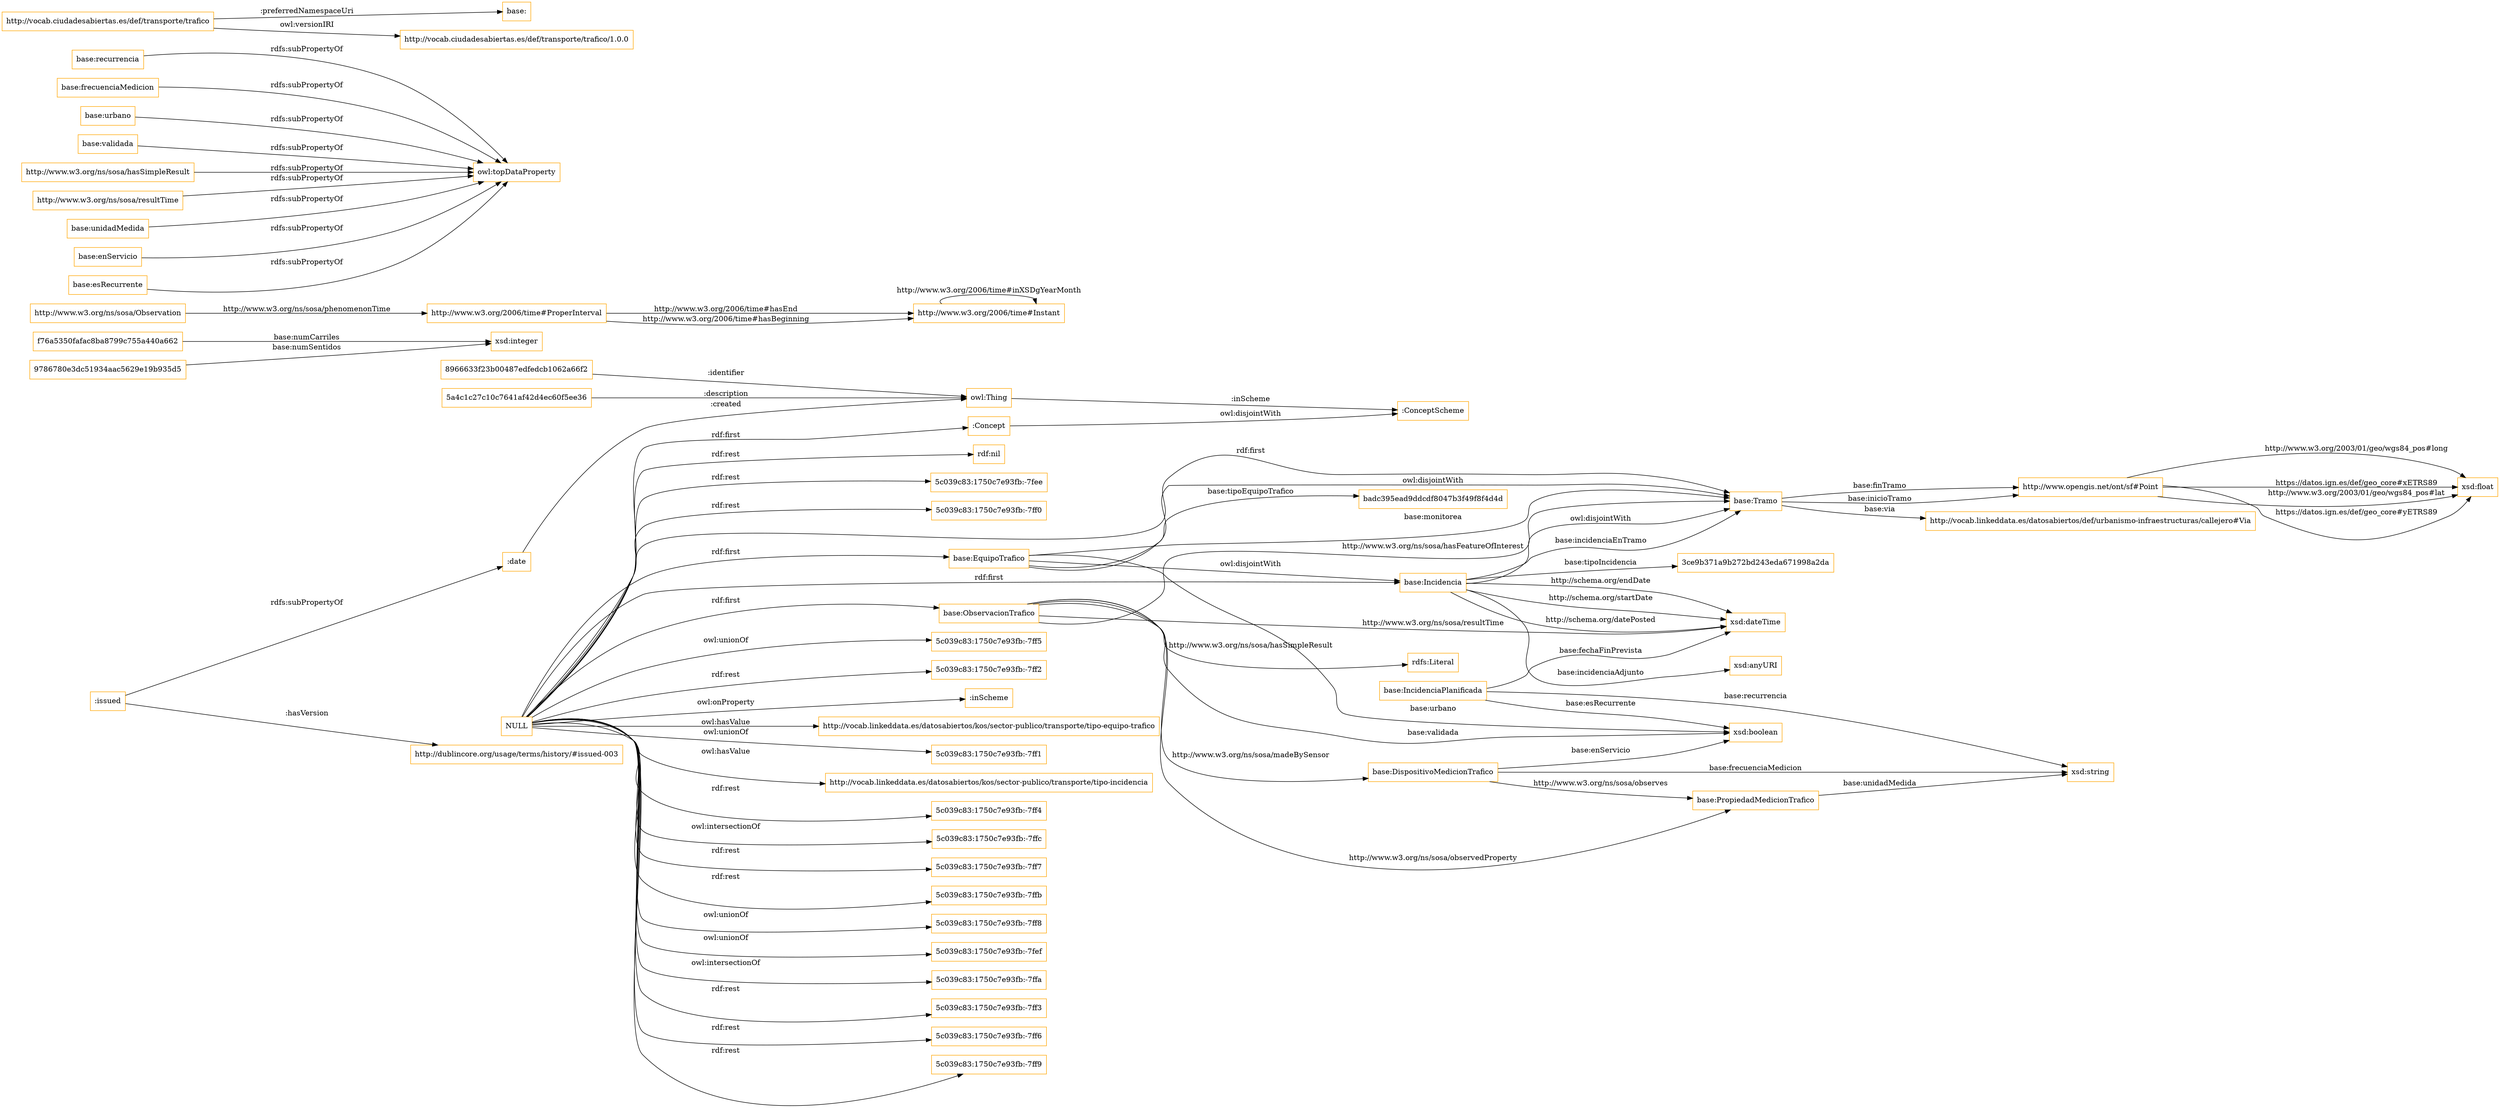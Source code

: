 digraph ar2dtool_diagram { 
rankdir=LR;
size="1501"
node [shape = rectangle, color="orange"]; "base:Tramo" "8966633f23b00487edfedcb1062a66f2" "5a4c1c27c10c7641af42d4ec60f5ee36" "f76a5350fafac8ba8799c755a440a662" "base:Incidencia" "3ce9b371a9b272bd243eda671998a2da" "http://www.opengis.net/ont/sf#Point" "http://www.w3.org/2006/time#ProperInterval" "badc395ead9ddcdf8047b3f49f8f4d4d" "9786780e3dc51934aac5629e19b935d5" "base:PropiedadMedicionTrafico" "base:EquipoTrafico" "http://www.w3.org/ns/sosa/Observation" ":ConceptScheme" "base:DispositivoMedicionTrafico" "base:IncidenciaPlanificada" ":Concept" "base:ObservacionTrafico" "http://vocab.linkeddata.es/datosabiertos/def/urbanismo-infraestructuras/callejero#Via" "http://www.w3.org/2006/time#Instant" ; /*classes style*/
	"base:recurrencia" -> "owl:topDataProperty" [ label = "rdfs:subPropertyOf" ];
	"http://vocab.ciudadesabiertas.es/def/transporte/trafico" -> "base:" [ label = ":preferredNamespaceUri" ];
	"http://vocab.ciudadesabiertas.es/def/transporte/trafico" -> "http://vocab.ciudadesabiertas.es/def/transporte/trafico/1.0.0" [ label = "owl:versionIRI" ];
	"base:frecuenciaMedicion" -> "owl:topDataProperty" [ label = "rdfs:subPropertyOf" ];
	"base:urbano" -> "owl:topDataProperty" [ label = "rdfs:subPropertyOf" ];
	"base:Incidencia" -> "base:Tramo" [ label = "owl:disjointWith" ];
	":Concept" -> ":ConceptScheme" [ label = "owl:disjointWith" ];
	"base:validada" -> "owl:topDataProperty" [ label = "rdfs:subPropertyOf" ];
	"http://www.w3.org/ns/sosa/hasSimpleResult" -> "owl:topDataProperty" [ label = "rdfs:subPropertyOf" ];
	"http://www.w3.org/ns/sosa/resultTime" -> "owl:topDataProperty" [ label = "rdfs:subPropertyOf" ];
	"NULL" -> "http://vocab.linkeddata.es/datosabiertos/kos/sector-publico/transporte/tipo-equipo-trafico" [ label = "owl:hasValue" ];
	"NULL" -> "5c039c83:1750c7e93fb:-7ff1" [ label = "owl:unionOf" ];
	"NULL" -> "http://vocab.linkeddata.es/datosabiertos/kos/sector-publico/transporte/tipo-incidencia" [ label = "owl:hasValue" ];
	"NULL" -> "5c039c83:1750c7e93fb:-7ff4" [ label = "rdf:rest" ];
	"NULL" -> "5c039c83:1750c7e93fb:-7ffc" [ label = "owl:intersectionOf" ];
	"NULL" -> "5c039c83:1750c7e93fb:-7ff7" [ label = "rdf:rest" ];
	"NULL" -> "5c039c83:1750c7e93fb:-7ffb" [ label = "rdf:rest" ];
	"NULL" -> "5c039c83:1750c7e93fb:-7ff8" [ label = "owl:unionOf" ];
	"NULL" -> "base:Tramo" [ label = "rdf:first" ];
	"NULL" -> "base:Incidencia" [ label = "rdf:first" ];
	"NULL" -> "5c039c83:1750c7e93fb:-7fef" [ label = "owl:unionOf" ];
	"NULL" -> ":Concept" [ label = "rdf:first" ];
	"NULL" -> "5c039c83:1750c7e93fb:-7ffa" [ label = "owl:intersectionOf" ];
	"NULL" -> "5c039c83:1750c7e93fb:-7ff3" [ label = "rdf:rest" ];
	"NULL" -> "5c039c83:1750c7e93fb:-7ff6" [ label = "rdf:rest" ];
	"NULL" -> "5c039c83:1750c7e93fb:-7ff9" [ label = "rdf:rest" ];
	"NULL" -> "rdf:nil" [ label = "rdf:rest" ];
	"NULL" -> "5c039c83:1750c7e93fb:-7fee" [ label = "rdf:rest" ];
	"NULL" -> "5c039c83:1750c7e93fb:-7ff0" [ label = "rdf:rest" ];
	"NULL" -> "base:ObservacionTrafico" [ label = "rdf:first" ];
	"NULL" -> "5c039c83:1750c7e93fb:-7ff5" [ label = "owl:unionOf" ];
	"NULL" -> "base:EquipoTrafico" [ label = "rdf:first" ];
	"NULL" -> "5c039c83:1750c7e93fb:-7ff2" [ label = "rdf:rest" ];
	"NULL" -> ":inScheme" [ label = "owl:onProperty" ];
	":issued" -> "http://dublincore.org/usage/terms/history/#issued-003" [ label = ":hasVersion" ];
	":issued" -> ":date" [ label = "rdfs:subPropertyOf" ];
	"base:EquipoTrafico" -> "base:Tramo" [ label = "owl:disjointWith" ];
	"base:EquipoTrafico" -> "base:Incidencia" [ label = "owl:disjointWith" ];
	"base:unidadMedida" -> "owl:topDataProperty" [ label = "rdfs:subPropertyOf" ];
	"base:enServicio" -> "owl:topDataProperty" [ label = "rdfs:subPropertyOf" ];
	"base:esRecurrente" -> "owl:topDataProperty" [ label = "rdfs:subPropertyOf" ];
	"base:Incidencia" -> "xsd:dateTime" [ label = "http://schema.org/startDate" ];
	"base:Tramo" -> "http://www.opengis.net/ont/sf#Point" [ label = "base:finTramo" ];
	"http://www.w3.org/2006/time#ProperInterval" -> "http://www.w3.org/2006/time#Instant" [ label = "http://www.w3.org/2006/time#hasEnd" ];
	"http://www.w3.org/2006/time#ProperInterval" -> "http://www.w3.org/2006/time#Instant" [ label = "http://www.w3.org/2006/time#hasBeginning" ];
	"http://www.opengis.net/ont/sf#Point" -> "xsd:float" [ label = "http://www.w3.org/2003/01/geo/wgs84_pos#long" ];
	"5a4c1c27c10c7641af42d4ec60f5ee36" -> "owl:Thing" [ label = ":description" ];
	"base:ObservacionTrafico" -> "base:PropiedadMedicionTrafico" [ label = "http://www.w3.org/ns/sosa/observedProperty" ];
	"owl:Thing" -> ":ConceptScheme" [ label = ":inScheme" ];
	"http://www.w3.org/ns/sosa/Observation" -> "http://www.w3.org/2006/time#ProperInterval" [ label = "http://www.w3.org/ns/sosa/phenomenonTime" ];
	"base:ObservacionTrafico" -> "xsd:boolean" [ label = "base:validada" ];
	"base:EquipoTrafico" -> "base:Tramo" [ label = "base:monitorea" ];
	"http://www.opengis.net/ont/sf#Point" -> "xsd:float" [ label = "https://datos.ign.es/def/geo_core#xETRS89" ];
	"base:EquipoTrafico" -> "badc395ead9ddcdf8047b3f49f8f4d4d" [ label = "base:tipoEquipoTrafico" ];
	"base:DispositivoMedicionTrafico" -> "base:PropiedadMedicionTrafico" [ label = "http://www.w3.org/ns/sosa/observes" ];
	"base:IncidenciaPlanificada" -> "xsd:dateTime" [ label = "base:fechaFinPrevista" ];
	"base:Tramo" -> "http://www.opengis.net/ont/sf#Point" [ label = "base:inicioTramo" ];
	"base:Incidencia" -> "xsd:dateTime" [ label = "http://schema.org/datePosted" ];
	"base:ObservacionTrafico" -> "base:DispositivoMedicionTrafico" [ label = "http://www.w3.org/ns/sosa/madeBySensor" ];
	"base:Incidencia" -> "xsd:anyURI" [ label = "base:incidenciaAdjunto" ];
	"base:IncidenciaPlanificada" -> "xsd:string" [ label = "base:recurrencia" ];
	"base:DispositivoMedicionTrafico" -> "xsd:string" [ label = "base:frecuenciaMedicion" ];
	"base:ObservacionTrafico" -> "base:Tramo" [ label = "http://www.w3.org/ns/sosa/hasFeatureOfInterest" ];
	"base:Incidencia" -> "base:Tramo" [ label = "base:incidenciaEnTramo" ];
	"base:ObservacionTrafico" -> "rdfs:Literal" [ label = "http://www.w3.org/ns/sosa/hasSimpleResult" ];
	"http://www.opengis.net/ont/sf#Point" -> "xsd:float" [ label = "http://www.w3.org/2003/01/geo/wgs84_pos#lat" ];
	"8966633f23b00487edfedcb1062a66f2" -> "owl:Thing" [ label = ":identifier" ];
	"base:Incidencia" -> "xsd:dateTime" [ label = "http://schema.org/endDate" ];
	"f76a5350fafac8ba8799c755a440a662" -> "xsd:integer" [ label = "base:numCarriles" ];
	"9786780e3dc51934aac5629e19b935d5" -> "xsd:integer" [ label = "base:numSentidos" ];
	"http://www.opengis.net/ont/sf#Point" -> "xsd:float" [ label = "https://datos.ign.es/def/geo_core#yETRS89" ];
	"base:ObservacionTrafico" -> "xsd:dateTime" [ label = "http://www.w3.org/ns/sosa/resultTime" ];
	"base:IncidenciaPlanificada" -> "xsd:boolean" [ label = "base:esRecurrente" ];
	"base:DispositivoMedicionTrafico" -> "xsd:boolean" [ label = "base:enServicio" ];
	"base:Incidencia" -> "3ce9b371a9b272bd243eda671998a2da" [ label = "base:tipoIncidencia" ];
	"base:PropiedadMedicionTrafico" -> "xsd:string" [ label = "base:unidadMedida" ];
	"base:EquipoTrafico" -> "xsd:boolean" [ label = "base:urbano" ];
	":date" -> "owl:Thing" [ label = ":created" ];
	"http://www.w3.org/2006/time#Instant" -> "http://www.w3.org/2006/time#Instant" [ label = "http://www.w3.org/2006/time#inXSDgYearMonth" ];
	"base:Tramo" -> "http://vocab.linkeddata.es/datosabiertos/def/urbanismo-infraestructuras/callejero#Via" [ label = "base:via" ];

}
